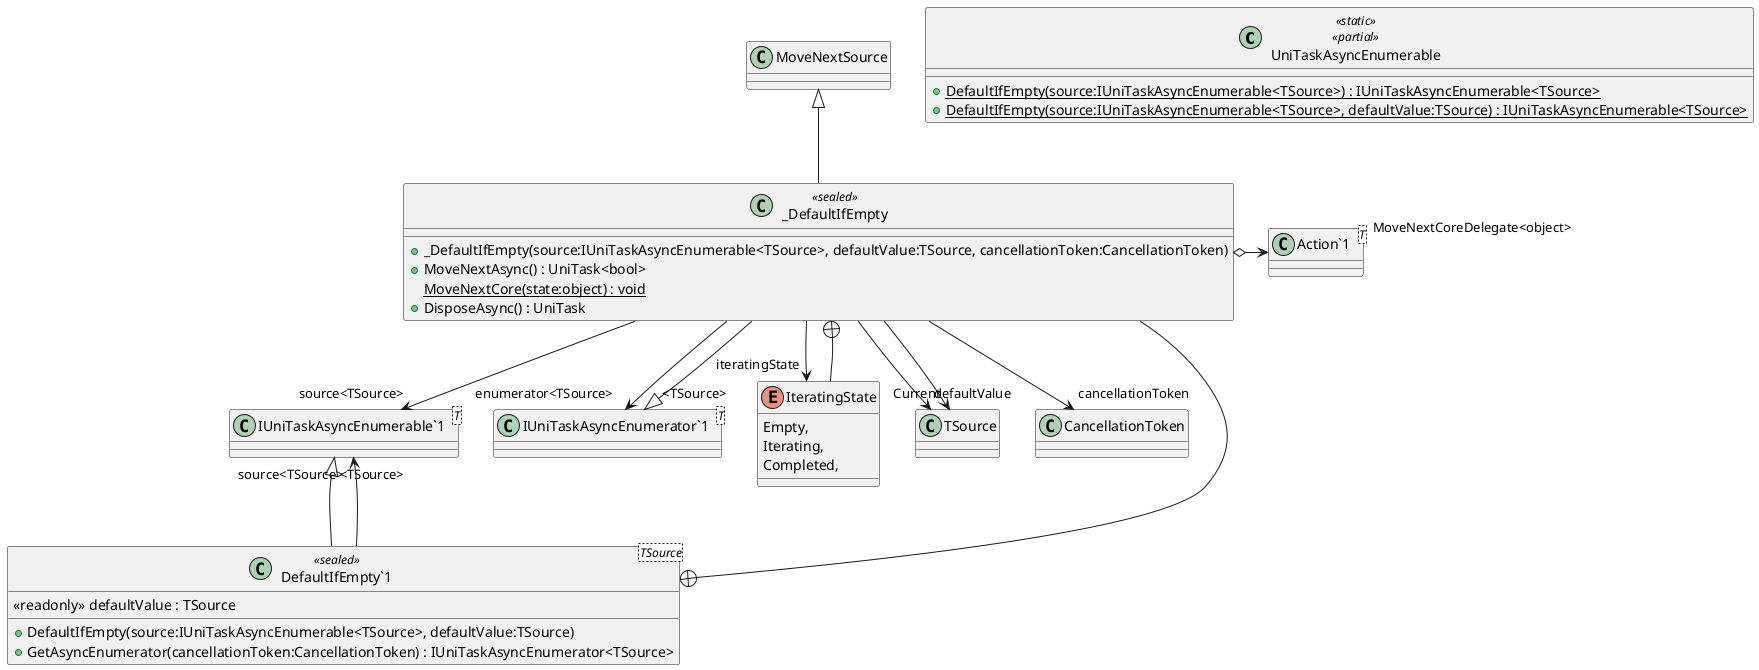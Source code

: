 @startuml
class UniTaskAsyncEnumerable <<static>> <<partial>> {
    + {static} DefaultIfEmpty(source:IUniTaskAsyncEnumerable<TSource>) : IUniTaskAsyncEnumerable<TSource>
    + {static} DefaultIfEmpty(source:IUniTaskAsyncEnumerable<TSource>, defaultValue:TSource) : IUniTaskAsyncEnumerable<TSource>
}
class "DefaultIfEmpty`1"<TSource> <<sealed>> {
    <<readonly>> defaultValue : TSource
    + DefaultIfEmpty(source:IUniTaskAsyncEnumerable<TSource>, defaultValue:TSource)
    + GetAsyncEnumerator(cancellationToken:CancellationToken) : IUniTaskAsyncEnumerator<TSource>
}
class "IUniTaskAsyncEnumerable`1"<T> {
}
class _DefaultIfEmpty <<sealed>> {
    + _DefaultIfEmpty(source:IUniTaskAsyncEnumerable<TSource>, defaultValue:TSource, cancellationToken:CancellationToken)
    + MoveNextAsync() : UniTask<bool>
    {static} MoveNextCore(state:object) : void
    + DisposeAsync() : UniTask
}
class "IUniTaskAsyncEnumerator`1"<T> {
}
enum IteratingState {
    Empty,
    Iterating,
    Completed,
}
class "Action`1"<T> {
}
"IUniTaskAsyncEnumerable`1" "<TSource>" <|-- "DefaultIfEmpty`1"
"DefaultIfEmpty`1" --> "source<TSource>" "IUniTaskAsyncEnumerable`1"
"DefaultIfEmpty`1" +-- _DefaultIfEmpty
MoveNextSource <|-- _DefaultIfEmpty
"IUniTaskAsyncEnumerator`1" "<TSource>" <|-- _DefaultIfEmpty
_DefaultIfEmpty o-> "MoveNextCoreDelegate<object>" "Action`1"
_DefaultIfEmpty --> "source<TSource>" "IUniTaskAsyncEnumerable`1"
_DefaultIfEmpty --> "defaultValue" TSource
_DefaultIfEmpty --> "cancellationToken" CancellationToken
_DefaultIfEmpty --> "iteratingState" IteratingState
_DefaultIfEmpty --> "enumerator<TSource>" "IUniTaskAsyncEnumerator`1"
_DefaultIfEmpty --> "Current" TSource
_DefaultIfEmpty +-- IteratingState
@enduml
